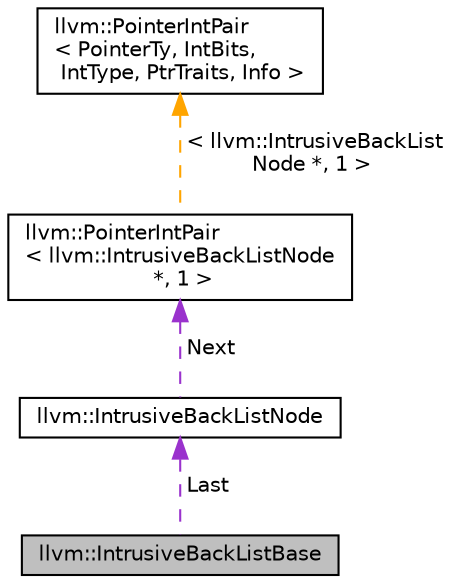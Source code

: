 digraph "llvm::IntrusiveBackListBase"
{
 // LATEX_PDF_SIZE
  bgcolor="transparent";
  edge [fontname="Helvetica",fontsize="10",labelfontname="Helvetica",labelfontsize="10"];
  node [fontname="Helvetica",fontsize="10",shape="box"];
  Node1 [label="llvm::IntrusiveBackListBase",height=0.2,width=0.4,color="black", fillcolor="grey75", style="filled", fontcolor="black",tooltip=" "];
  Node2 -> Node1 [dir="back",color="darkorchid3",fontsize="10",style="dashed",label=" Last" ,fontname="Helvetica"];
  Node2 [label="llvm::IntrusiveBackListNode",height=0.2,width=0.4,color="black",URL="$structllvm_1_1IntrusiveBackListNode.html",tooltip=" "];
  Node3 -> Node2 [dir="back",color="darkorchid3",fontsize="10",style="dashed",label=" Next" ,fontname="Helvetica"];
  Node3 [label="llvm::PointerIntPair\l\< llvm::IntrusiveBackListNode\l *, 1 \>",height=0.2,width=0.4,color="black",URL="$classllvm_1_1PointerIntPair.html",tooltip=" "];
  Node4 -> Node3 [dir="back",color="orange",fontsize="10",style="dashed",label=" \< llvm::IntrusiveBackList\lNode *, 1 \>" ,fontname="Helvetica"];
  Node4 [label="llvm::PointerIntPair\l\< PointerTy, IntBits,\l IntType, PtrTraits, Info \>",height=0.2,width=0.4,color="black",URL="$classllvm_1_1PointerIntPair.html",tooltip="PointerIntPair - This class implements a pair of a pointer and small integer."];
}
